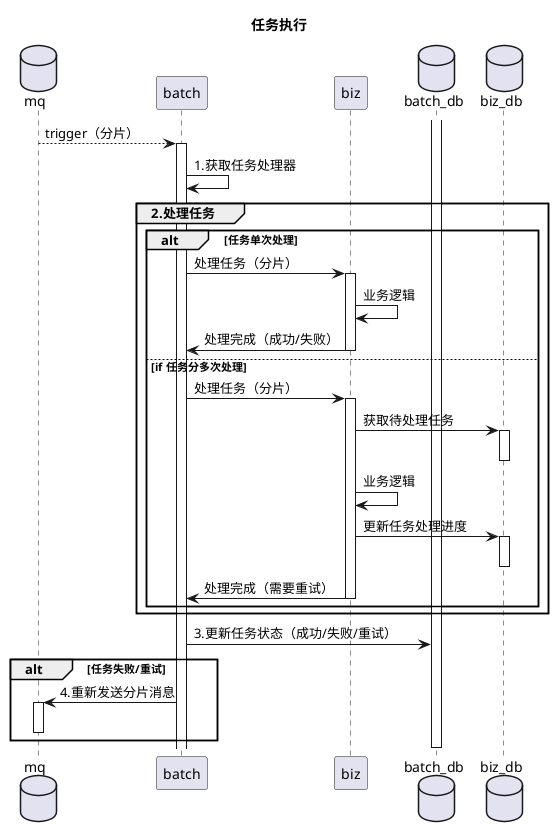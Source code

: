 @startuml
title 任务执行

database mq
participant batch
participant biz
database batch_db
database biz_db

mq --> batch: trigger（分片）

activate batch
batch -> batch: 1.获取任务处理器

group 2.处理任务
    alt 任务单次处理
        batch -> biz: 处理任务（分片）
        activate biz
        biz -> biz: 业务逻辑
        batch <- biz: 处理完成（成功/失败）
        deactivate biz
    else if 任务分多次处理
        batch -> biz: 处理任务（分片）
        activate biz
        biz -> biz_db: 获取待处理任务
        activate biz_db
        deactivate
        biz -> biz: 业务逻辑
        biz -> biz_db: 更新任务处理进度
        activate biz_db
        deactivate
        batch <- biz: 处理完成（需要重试）
        deactivate biz
    end
end group

batch -> batch_db: 3.更新任务状态（成功/失败/重试）
alt 任务失败/重试
    batch -> mq: 4.重新发送分片消息
    activate mq
    deactivate mq
end
activate batch_db
deactivate batch_db
@enduml